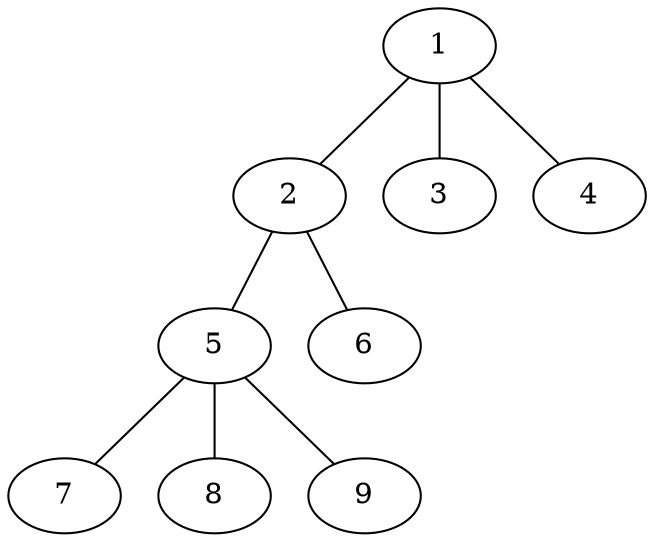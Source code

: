 graph molecule_4292 {
	1	 [chem=N];
	2	 [chem=N];
	1 -- 2	 [valence=1];
	3	 [chem=O];
	1 -- 3	 [valence=2];
	4	 [chem=O];
	1 -- 4	 [valence=1];
	5	 [chem=C];
	2 -- 5	 [valence=1];
	6	 [chem=H];
	2 -- 6	 [valence=1];
	7	 [chem=H];
	5 -- 7	 [valence=1];
	8	 [chem=H];
	5 -- 8	 [valence=1];
	9	 [chem=H];
	5 -- 9	 [valence=1];
}
